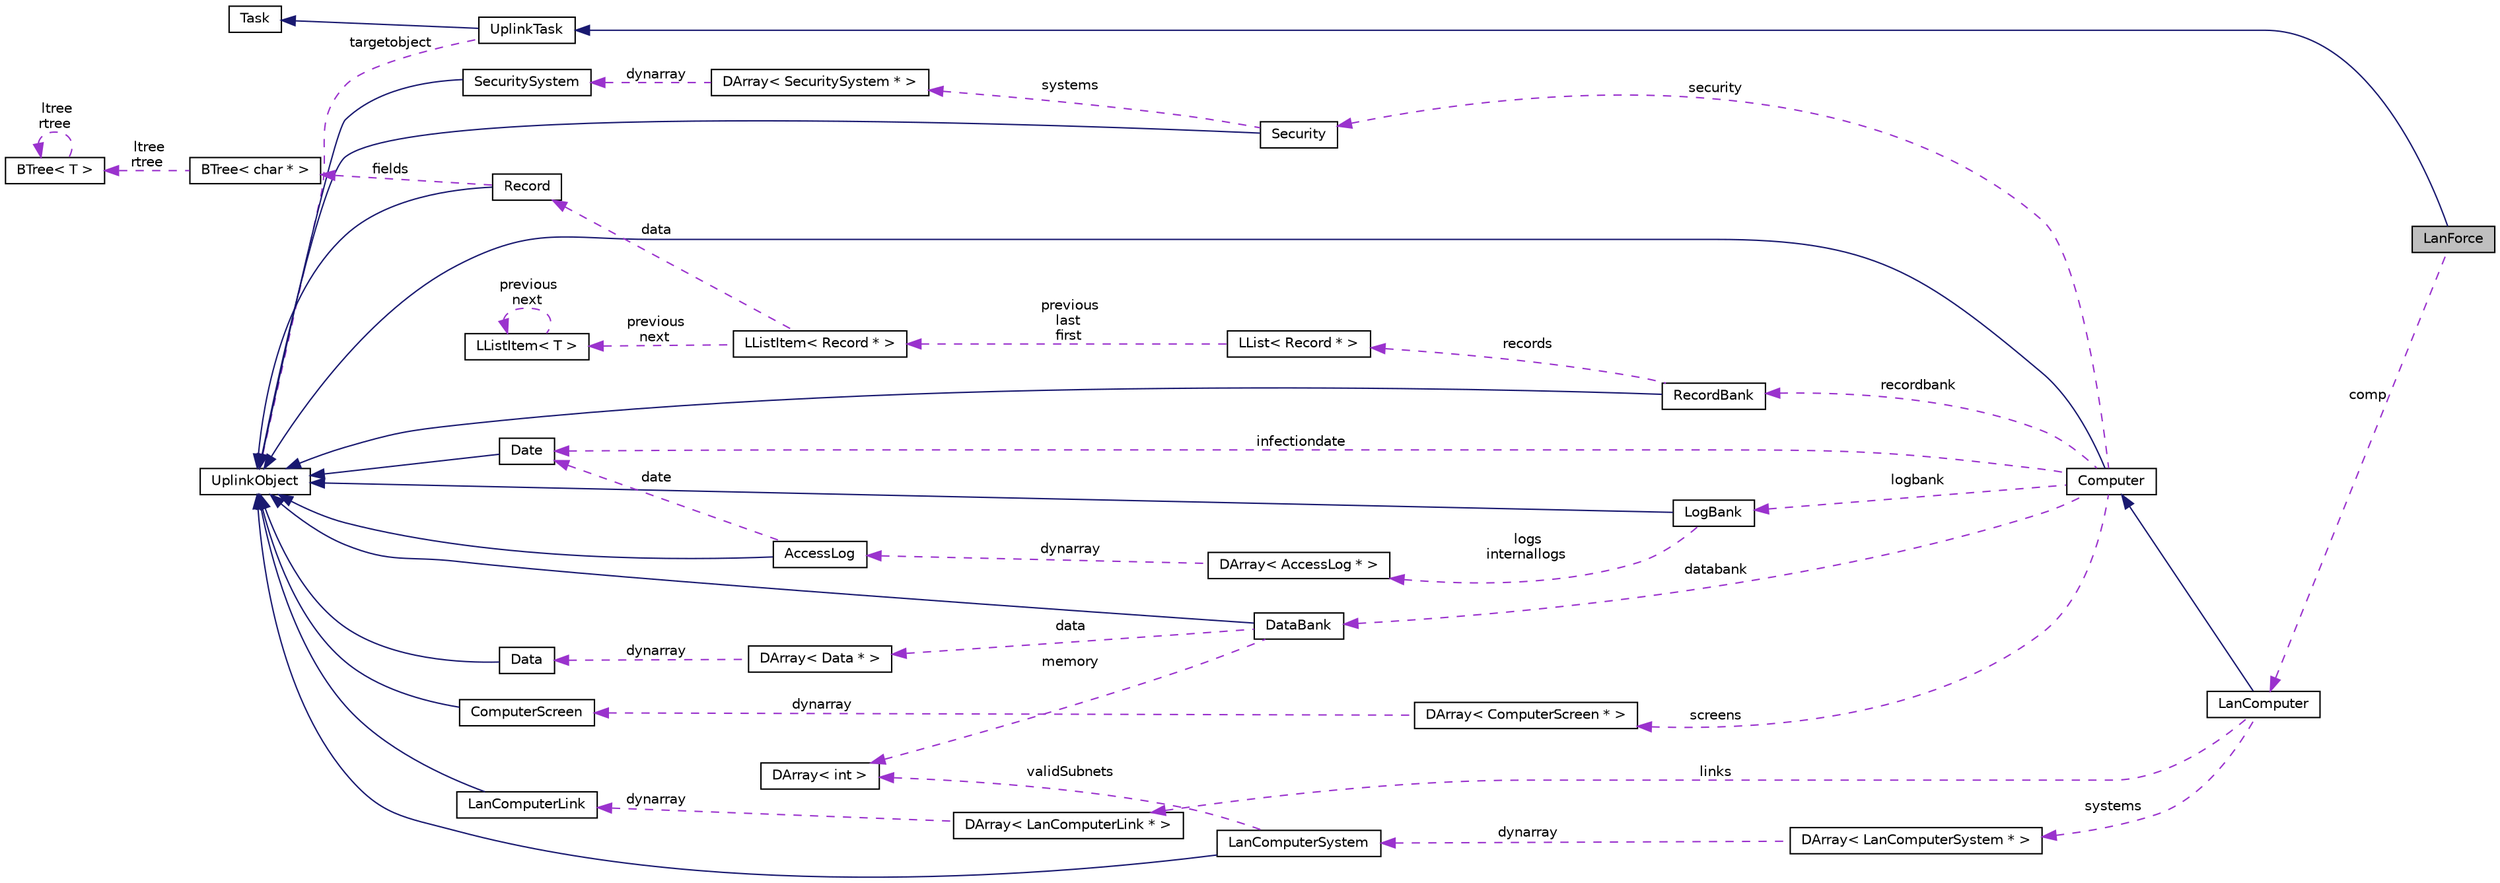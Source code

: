 digraph "LanForce"
{
 // LATEX_PDF_SIZE
  edge [fontname="Helvetica",fontsize="10",labelfontname="Helvetica",labelfontsize="10"];
  node [fontname="Helvetica",fontsize="10",shape=record];
  rankdir="LR";
  Node1 [label="LanForce",height=0.2,width=0.4,color="black", fillcolor="grey75", style="filled", fontcolor="black",tooltip=" "];
  Node2 -> Node1 [dir="back",color="midnightblue",fontsize="10",style="solid",fontname="Helvetica"];
  Node2 [label="UplinkTask",height=0.2,width=0.4,color="black", fillcolor="white", style="filled",URL="$classUplinkTask.html",tooltip=" "];
  Node3 -> Node2 [dir="back",color="midnightblue",fontsize="10",style="solid",fontname="Helvetica"];
  Node3 [label="Task",height=0.2,width=0.4,color="black", fillcolor="white", style="filled",URL="$classTask.html",tooltip="Base Task Class."];
  Node4 -> Node2 [dir="back",color="darkorchid3",fontsize="10",style="dashed",label=" targetobject" ,fontname="Helvetica"];
  Node4 [label="UplinkObject",height=0.2,width=0.4,color="black", fillcolor="white", style="filled",URL="$classUplinkObject.html",tooltip="UplinkObject base class."];
  Node5 -> Node1 [dir="back",color="darkorchid3",fontsize="10",style="dashed",label=" comp" ,fontname="Helvetica"];
  Node5 [label="LanComputer",height=0.2,width=0.4,color="black", fillcolor="white", style="filled",URL="$classLanComputer.html",tooltip=" "];
  Node6 -> Node5 [dir="back",color="midnightblue",fontsize="10",style="solid",fontname="Helvetica"];
  Node6 [label="Computer",height=0.2,width=0.4,color="black", fillcolor="white", style="filled",URL="$classComputer.html",tooltip="Computer class object."];
  Node4 -> Node6 [dir="back",color="midnightblue",fontsize="10",style="solid",fontname="Helvetica"];
  Node7 -> Node6 [dir="back",color="darkorchid3",fontsize="10",style="dashed",label=" logbank" ,fontname="Helvetica"];
  Node7 [label="LogBank",height=0.2,width=0.4,color="black", fillcolor="white", style="filled",URL="$classLogBank.html",tooltip=" "];
  Node4 -> Node7 [dir="back",color="midnightblue",fontsize="10",style="solid",fontname="Helvetica"];
  Node8 -> Node7 [dir="back",color="darkorchid3",fontsize="10",style="dashed",label=" logs\ninternallogs" ,fontname="Helvetica"];
  Node8 [label="DArray\< AccessLog * \>",height=0.2,width=0.4,color="black", fillcolor="white", style="filled",URL="$classDArray.html",tooltip=" "];
  Node9 -> Node8 [dir="back",color="darkorchid3",fontsize="10",style="dashed",label=" dynarray" ,fontname="Helvetica"];
  Node9 [label="AccessLog",height=0.2,width=0.4,color="black", fillcolor="white", style="filled",URL="$classAccessLog.html",tooltip=" "];
  Node4 -> Node9 [dir="back",color="midnightblue",fontsize="10",style="solid",fontname="Helvetica"];
  Node10 -> Node9 [dir="back",color="darkorchid3",fontsize="10",style="dashed",label=" date" ,fontname="Helvetica"];
  Node10 [label="Date",height=0.2,width=0.4,color="black", fillcolor="white", style="filled",URL="$classDate.html",tooltip=" "];
  Node4 -> Node10 [dir="back",color="midnightblue",fontsize="10",style="solid",fontname="Helvetica"];
  Node11 -> Node6 [dir="back",color="darkorchid3",fontsize="10",style="dashed",label=" recordbank" ,fontname="Helvetica"];
  Node11 [label="RecordBank",height=0.2,width=0.4,color="black", fillcolor="white", style="filled",URL="$classRecordBank.html",tooltip=" "];
  Node4 -> Node11 [dir="back",color="midnightblue",fontsize="10",style="solid",fontname="Helvetica"];
  Node12 -> Node11 [dir="back",color="darkorchid3",fontsize="10",style="dashed",label=" records" ,fontname="Helvetica"];
  Node12 [label="LList\< Record * \>",height=0.2,width=0.4,color="black", fillcolor="white", style="filled",URL="$classLList.html",tooltip=" "];
  Node13 -> Node12 [dir="back",color="darkorchid3",fontsize="10",style="dashed",label=" previous\nlast\nfirst" ,fontname="Helvetica"];
  Node13 [label="LListItem\< Record * \>",height=0.2,width=0.4,color="black", fillcolor="white", style="filled",URL="$classLListItem.html",tooltip=" "];
  Node14 -> Node13 [dir="back",color="darkorchid3",fontsize="10",style="dashed",label=" data" ,fontname="Helvetica"];
  Node14 [label="Record",height=0.2,width=0.4,color="black", fillcolor="white", style="filled",URL="$classRecord.html",tooltip=" "];
  Node4 -> Node14 [dir="back",color="midnightblue",fontsize="10",style="solid",fontname="Helvetica"];
  Node15 -> Node14 [dir="back",color="darkorchid3",fontsize="10",style="dashed",label=" fields" ,fontname="Helvetica"];
  Node15 [label="BTree\< char * \>",height=0.2,width=0.4,color="black", fillcolor="white", style="filled",URL="$classBTree.html",tooltip=" "];
  Node16 -> Node15 [dir="back",color="darkorchid3",fontsize="10",style="dashed",label=" ltree\nrtree" ,fontname="Helvetica"];
  Node16 [label="BTree\< T \>",height=0.2,width=0.4,color="black", fillcolor="white", style="filled",URL="$classBTree.html",tooltip=" "];
  Node16 -> Node16 [dir="back",color="darkorchid3",fontsize="10",style="dashed",label=" ltree\nrtree" ,fontname="Helvetica"];
  Node17 -> Node13 [dir="back",color="darkorchid3",fontsize="10",style="dashed",label=" previous\nnext" ,fontname="Helvetica"];
  Node17 [label="LListItem\< T \>",height=0.2,width=0.4,color="black", fillcolor="white", style="filled",URL="$classLListItem.html",tooltip=" "];
  Node17 -> Node17 [dir="back",color="darkorchid3",fontsize="10",style="dashed",label=" previous\nnext" ,fontname="Helvetica"];
  Node18 -> Node6 [dir="back",color="darkorchid3",fontsize="10",style="dashed",label=" databank" ,fontname="Helvetica"];
  Node18 [label="DataBank",height=0.2,width=0.4,color="black", fillcolor="white", style="filled",URL="$classDataBank.html",tooltip=" "];
  Node4 -> Node18 [dir="back",color="midnightblue",fontsize="10",style="solid",fontname="Helvetica"];
  Node19 -> Node18 [dir="back",color="darkorchid3",fontsize="10",style="dashed",label=" data" ,fontname="Helvetica"];
  Node19 [label="DArray\< Data * \>",height=0.2,width=0.4,color="black", fillcolor="white", style="filled",URL="$classDArray.html",tooltip=" "];
  Node20 -> Node19 [dir="back",color="darkorchid3",fontsize="10",style="dashed",label=" dynarray" ,fontname="Helvetica"];
  Node20 [label="Data",height=0.2,width=0.4,color="black", fillcolor="white", style="filled",URL="$classData.html",tooltip=" "];
  Node4 -> Node20 [dir="back",color="midnightblue",fontsize="10",style="solid",fontname="Helvetica"];
  Node21 -> Node18 [dir="back",color="darkorchid3",fontsize="10",style="dashed",label=" memory" ,fontname="Helvetica"];
  Node21 [label="DArray\< int \>",height=0.2,width=0.4,color="black", fillcolor="white", style="filled",URL="$classDArray.html",tooltip=" "];
  Node22 -> Node6 [dir="back",color="darkorchid3",fontsize="10",style="dashed",label=" screens" ,fontname="Helvetica"];
  Node22 [label="DArray\< ComputerScreen * \>",height=0.2,width=0.4,color="black", fillcolor="white", style="filled",URL="$classDArray.html",tooltip=" "];
  Node23 -> Node22 [dir="back",color="darkorchid3",fontsize="10",style="dashed",label=" dynarray" ,fontname="Helvetica"];
  Node23 [label="ComputerScreen",height=0.2,width=0.4,color="black", fillcolor="white", style="filled",URL="$classComputerScreen.html",tooltip=" "];
  Node4 -> Node23 [dir="back",color="midnightblue",fontsize="10",style="solid",fontname="Helvetica"];
  Node10 -> Node6 [dir="back",color="darkorchid3",fontsize="10",style="dashed",label=" infectiondate" ,fontname="Helvetica"];
  Node24 -> Node6 [dir="back",color="darkorchid3",fontsize="10",style="dashed",label=" security" ,fontname="Helvetica"];
  Node24 [label="Security",height=0.2,width=0.4,color="black", fillcolor="white", style="filled",URL="$classSecurity.html",tooltip=" "];
  Node4 -> Node24 [dir="back",color="midnightblue",fontsize="10",style="solid",fontname="Helvetica"];
  Node25 -> Node24 [dir="back",color="darkorchid3",fontsize="10",style="dashed",label=" systems" ,fontname="Helvetica"];
  Node25 [label="DArray\< SecuritySystem * \>",height=0.2,width=0.4,color="black", fillcolor="white", style="filled",URL="$classDArray.html",tooltip=" "];
  Node26 -> Node25 [dir="back",color="darkorchid3",fontsize="10",style="dashed",label=" dynarray" ,fontname="Helvetica"];
  Node26 [label="SecuritySystem",height=0.2,width=0.4,color="black", fillcolor="white", style="filled",URL="$classSecuritySystem.html",tooltip=" "];
  Node4 -> Node26 [dir="back",color="midnightblue",fontsize="10",style="solid",fontname="Helvetica"];
  Node27 -> Node5 [dir="back",color="darkorchid3",fontsize="10",style="dashed",label=" links" ,fontname="Helvetica"];
  Node27 [label="DArray\< LanComputerLink * \>",height=0.2,width=0.4,color="black", fillcolor="white", style="filled",URL="$classDArray.html",tooltip=" "];
  Node28 -> Node27 [dir="back",color="darkorchid3",fontsize="10",style="dashed",label=" dynarray" ,fontname="Helvetica"];
  Node28 [label="LanComputerLink",height=0.2,width=0.4,color="black", fillcolor="white", style="filled",URL="$classLanComputerLink.html",tooltip=" "];
  Node4 -> Node28 [dir="back",color="midnightblue",fontsize="10",style="solid",fontname="Helvetica"];
  Node29 -> Node5 [dir="back",color="darkorchid3",fontsize="10",style="dashed",label=" systems" ,fontname="Helvetica"];
  Node29 [label="DArray\< LanComputerSystem * \>",height=0.2,width=0.4,color="black", fillcolor="white", style="filled",URL="$classDArray.html",tooltip=" "];
  Node30 -> Node29 [dir="back",color="darkorchid3",fontsize="10",style="dashed",label=" dynarray" ,fontname="Helvetica"];
  Node30 [label="LanComputerSystem",height=0.2,width=0.4,color="black", fillcolor="white", style="filled",URL="$classLanComputerSystem.html",tooltip=" "];
  Node4 -> Node30 [dir="back",color="midnightblue",fontsize="10",style="solid",fontname="Helvetica"];
  Node21 -> Node30 [dir="back",color="darkorchid3",fontsize="10",style="dashed",label=" validSubnets" ,fontname="Helvetica"];
}
